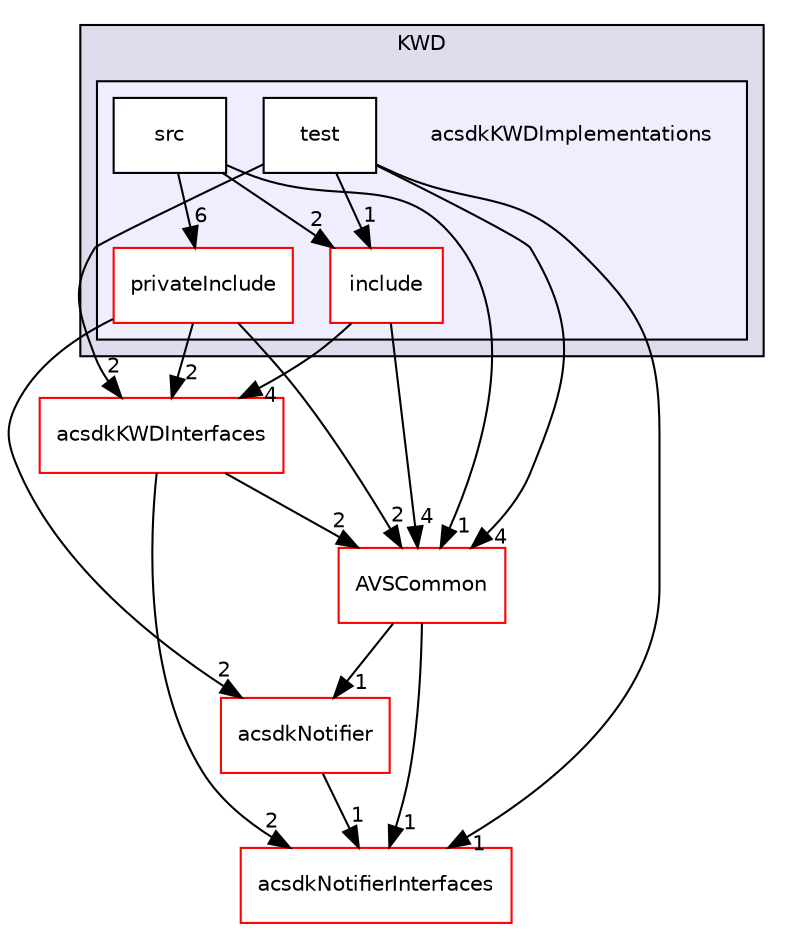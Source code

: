 digraph "/workplace/avs-device-sdk/shared/KWD/acsdkKWDImplementations" {
  compound=true
  node [ fontsize="10", fontname="Helvetica"];
  edge [ labelfontsize="10", labelfontname="Helvetica"];
  subgraph clusterdir_e410f0f5f1983efb71051e3794e71cfe {
    graph [ bgcolor="#ddddee", pencolor="black", label="KWD" fontname="Helvetica", fontsize="10", URL="dir_e410f0f5f1983efb71051e3794e71cfe.html"]
  subgraph clusterdir_e571f3a40729e98c18f677039f217076 {
    graph [ bgcolor="#eeeeff", pencolor="black", label="" URL="dir_e571f3a40729e98c18f677039f217076.html"];
    dir_e571f3a40729e98c18f677039f217076 [shape=plaintext label="acsdkKWDImplementations"];
    dir_312253303e0e463f7bae115b1083ed5c [shape=box label="include" color="red" fillcolor="white" style="filled" URL="dir_312253303e0e463f7bae115b1083ed5c.html"];
    dir_c4900792e73cfc2ad445344b8c4109dc [shape=box label="privateInclude" color="red" fillcolor="white" style="filled" URL="dir_c4900792e73cfc2ad445344b8c4109dc.html"];
    dir_16ad47bc397a3938ee11c65fafbe7921 [shape=box label="src" color="black" fillcolor="white" style="filled" URL="dir_16ad47bc397a3938ee11c65fafbe7921.html"];
    dir_f089f13e7cc32ee8223f1a27604dae8d [shape=box label="test" color="black" fillcolor="white" style="filled" URL="dir_f089f13e7cc32ee8223f1a27604dae8d.html"];
  }
  }
  dir_fe5a1e31b2404c649ea4321e0ec6a380 [shape=box label="acsdkNotifier" fillcolor="white" style="filled" color="red" URL="dir_fe5a1e31b2404c649ea4321e0ec6a380.html"];
  dir_36e5af62bd5db895b52244933458ca30 [shape=box label="acsdkKWDInterfaces" fillcolor="white" style="filled" color="red" URL="dir_36e5af62bd5db895b52244933458ca30.html"];
  dir_13e65effb2bde530b17b3d5eefcd0266 [shape=box label="AVSCommon" fillcolor="white" style="filled" color="red" URL="dir_13e65effb2bde530b17b3d5eefcd0266.html"];
  dir_d3cfb0f75dbe2fd43efeb9e5a78af15e [shape=box label="acsdkNotifierInterfaces" fillcolor="white" style="filled" color="red" URL="dir_d3cfb0f75dbe2fd43efeb9e5a78af15e.html"];
  dir_fe5a1e31b2404c649ea4321e0ec6a380->dir_d3cfb0f75dbe2fd43efeb9e5a78af15e [headlabel="1", labeldistance=1.5 headhref="dir_000732_000737.html"];
  dir_36e5af62bd5db895b52244933458ca30->dir_13e65effb2bde530b17b3d5eefcd0266 [headlabel="2", labeldistance=1.5 headhref="dir_000776_000017.html"];
  dir_36e5af62bd5db895b52244933458ca30->dir_d3cfb0f75dbe2fd43efeb9e5a78af15e [headlabel="2", labeldistance=1.5 headhref="dir_000776_000737.html"];
  dir_312253303e0e463f7bae115b1083ed5c->dir_36e5af62bd5db895b52244933458ca30 [headlabel="4", labeldistance=1.5 headhref="dir_000770_000776.html"];
  dir_312253303e0e463f7bae115b1083ed5c->dir_13e65effb2bde530b17b3d5eefcd0266 [headlabel="4", labeldistance=1.5 headhref="dir_000770_000017.html"];
  dir_16ad47bc397a3938ee11c65fafbe7921->dir_312253303e0e463f7bae115b1083ed5c [headlabel="2", labeldistance=1.5 headhref="dir_000774_000770.html"];
  dir_16ad47bc397a3938ee11c65fafbe7921->dir_13e65effb2bde530b17b3d5eefcd0266 [headlabel="1", labeldistance=1.5 headhref="dir_000774_000017.html"];
  dir_16ad47bc397a3938ee11c65fafbe7921->dir_c4900792e73cfc2ad445344b8c4109dc [headlabel="6", labeldistance=1.5 headhref="dir_000774_000772.html"];
  dir_13e65effb2bde530b17b3d5eefcd0266->dir_fe5a1e31b2404c649ea4321e0ec6a380 [headlabel="1", labeldistance=1.5 headhref="dir_000017_000732.html"];
  dir_13e65effb2bde530b17b3d5eefcd0266->dir_d3cfb0f75dbe2fd43efeb9e5a78af15e [headlabel="1", labeldistance=1.5 headhref="dir_000017_000737.html"];
  dir_f089f13e7cc32ee8223f1a27604dae8d->dir_36e5af62bd5db895b52244933458ca30 [headlabel="2", labeldistance=1.5 headhref="dir_000775_000776.html"];
  dir_f089f13e7cc32ee8223f1a27604dae8d->dir_312253303e0e463f7bae115b1083ed5c [headlabel="1", labeldistance=1.5 headhref="dir_000775_000770.html"];
  dir_f089f13e7cc32ee8223f1a27604dae8d->dir_13e65effb2bde530b17b3d5eefcd0266 [headlabel="4", labeldistance=1.5 headhref="dir_000775_000017.html"];
  dir_f089f13e7cc32ee8223f1a27604dae8d->dir_d3cfb0f75dbe2fd43efeb9e5a78af15e [headlabel="1", labeldistance=1.5 headhref="dir_000775_000737.html"];
  dir_c4900792e73cfc2ad445344b8c4109dc->dir_fe5a1e31b2404c649ea4321e0ec6a380 [headlabel="2", labeldistance=1.5 headhref="dir_000772_000732.html"];
  dir_c4900792e73cfc2ad445344b8c4109dc->dir_36e5af62bd5db895b52244933458ca30 [headlabel="2", labeldistance=1.5 headhref="dir_000772_000776.html"];
  dir_c4900792e73cfc2ad445344b8c4109dc->dir_13e65effb2bde530b17b3d5eefcd0266 [headlabel="2", labeldistance=1.5 headhref="dir_000772_000017.html"];
}
